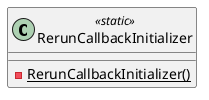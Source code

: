 @startuml
class RerunCallbackInitializer <<static>> {
    {static} - RerunCallbackInitializer()
}
@enduml
